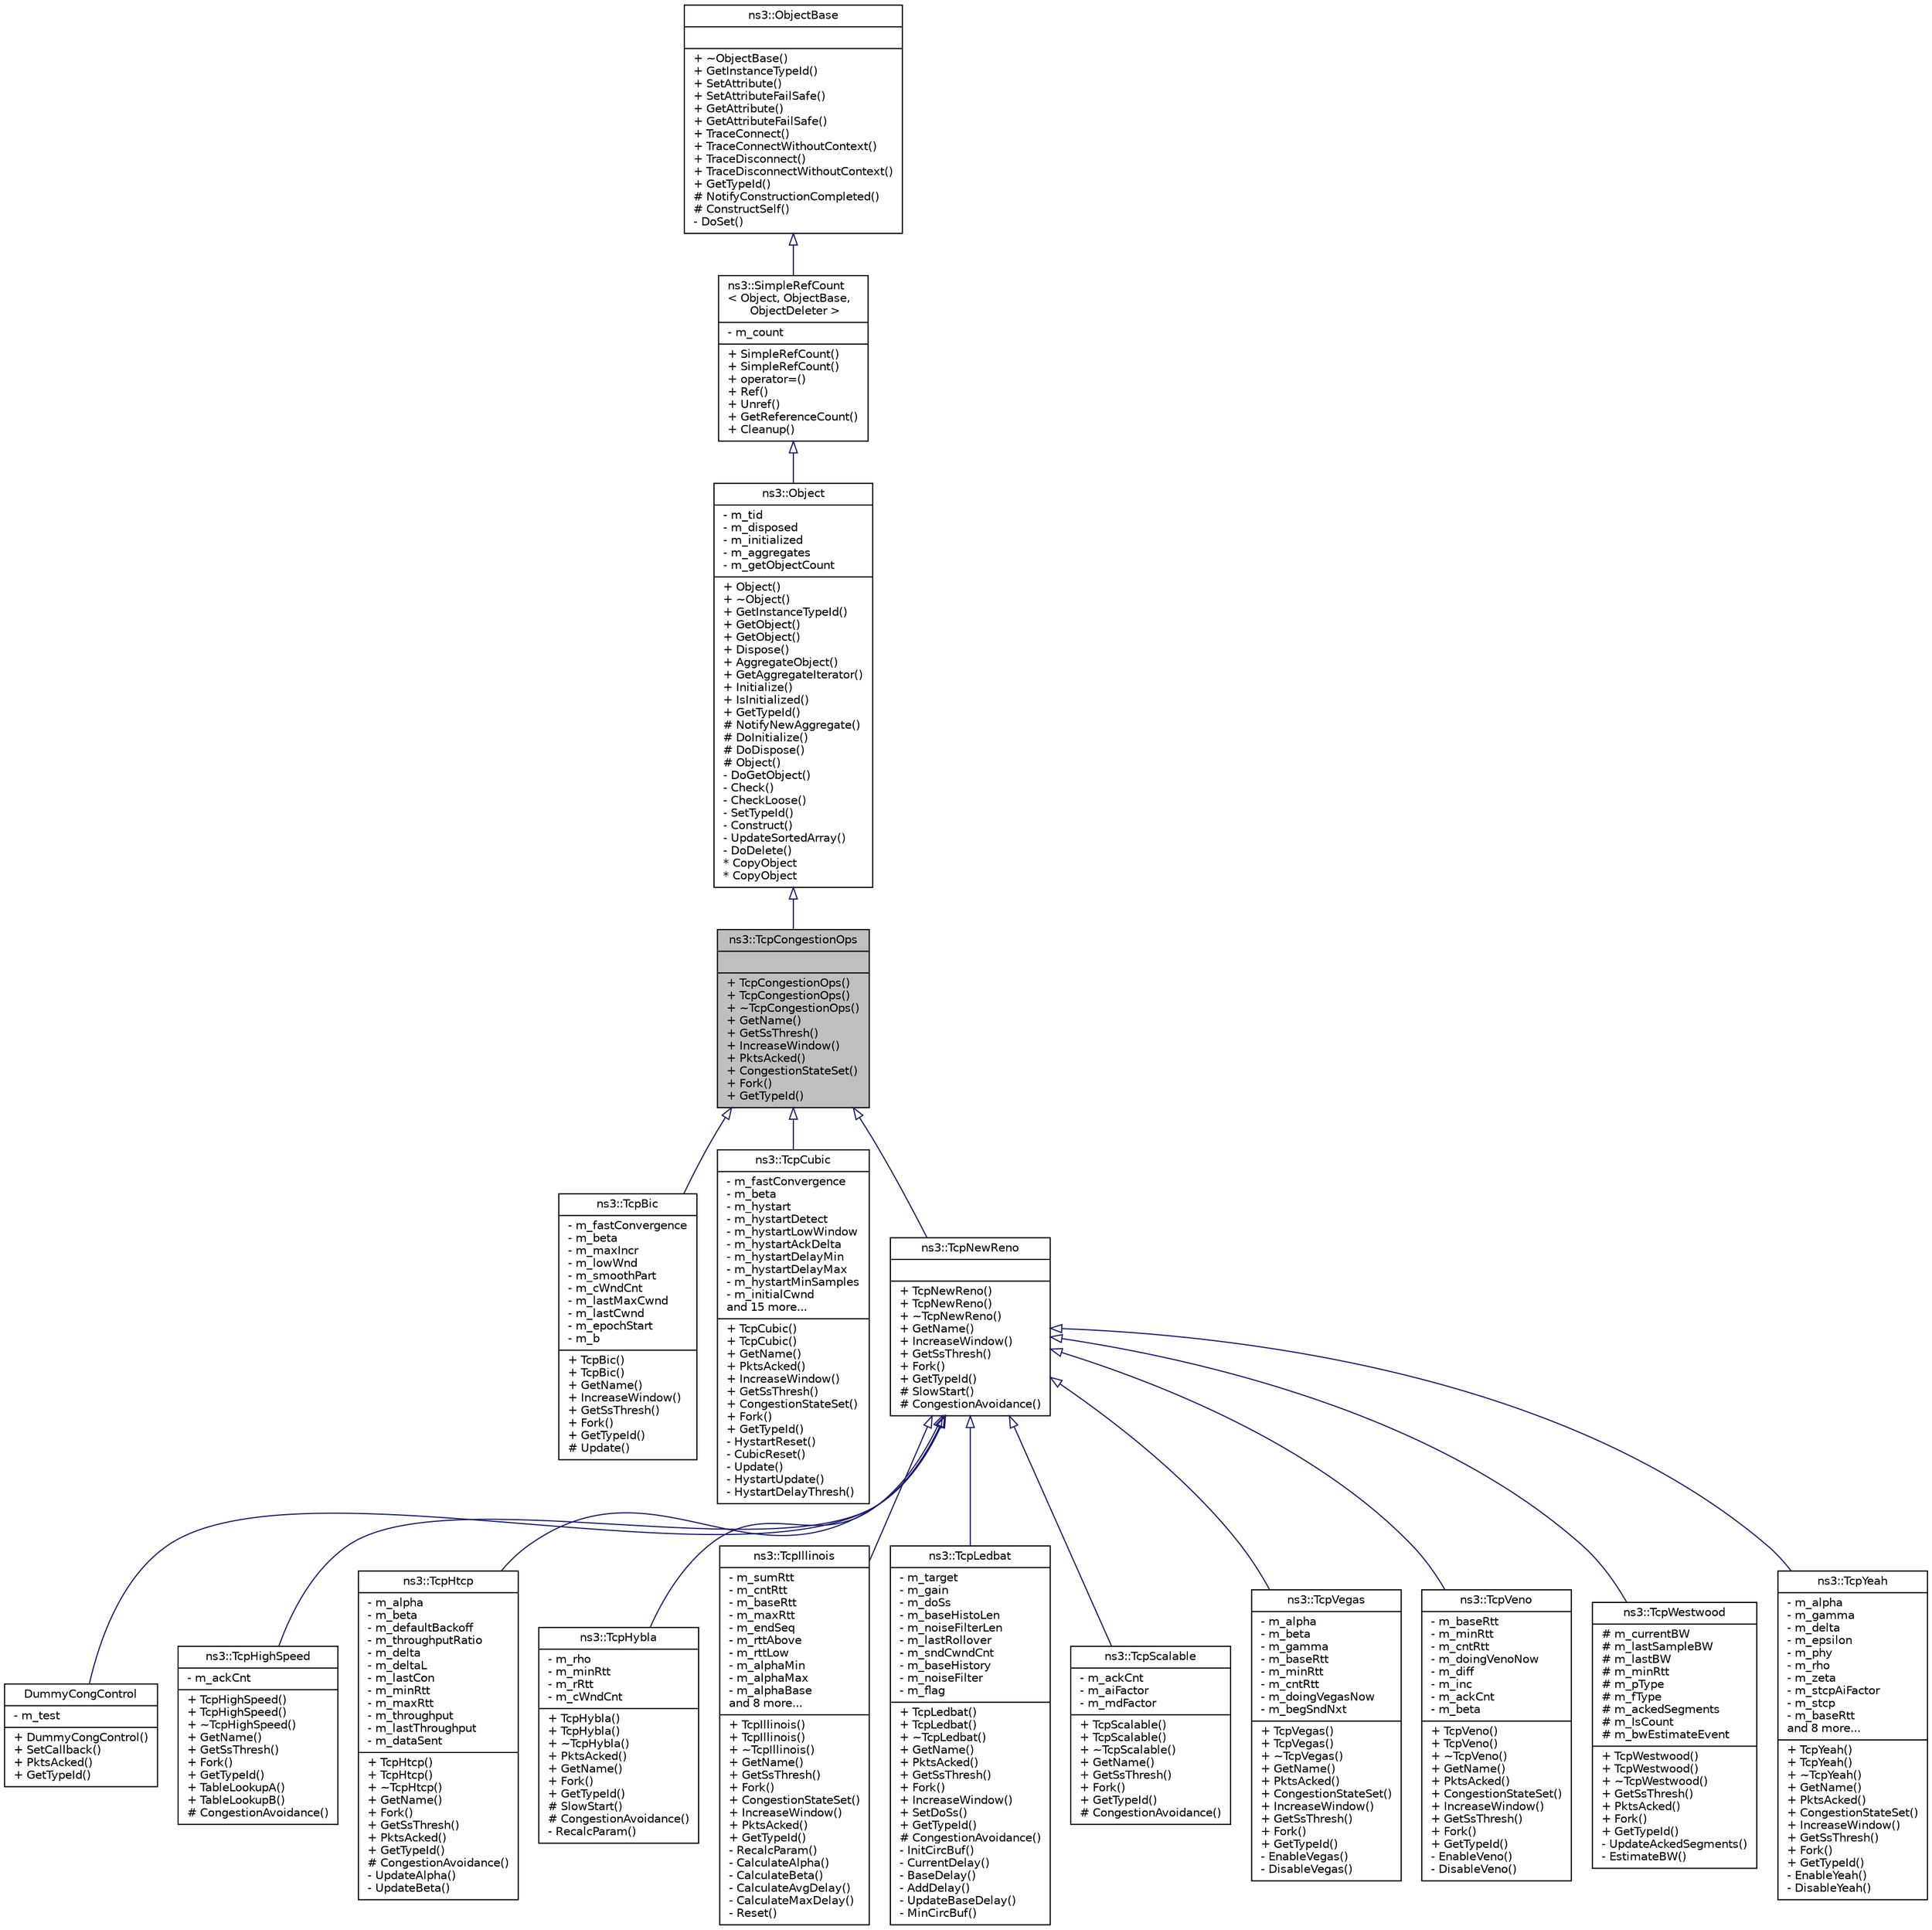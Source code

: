 digraph "ns3::TcpCongestionOps"
{
  edge [fontname="Helvetica",fontsize="10",labelfontname="Helvetica",labelfontsize="10"];
  node [fontname="Helvetica",fontsize="10",shape=record];
  Node1 [label="{ns3::TcpCongestionOps\n||+ TcpCongestionOps()\l+ TcpCongestionOps()\l+ ~TcpCongestionOps()\l+ GetName()\l+ GetSsThresh()\l+ IncreaseWindow()\l+ PktsAcked()\l+ CongestionStateSet()\l+ Fork()\l+ GetTypeId()\l}",height=0.2,width=0.4,color="black", fillcolor="grey75", style="filled", fontcolor="black"];
  Node2 -> Node1 [dir="back",color="midnightblue",fontsize="10",style="solid",arrowtail="onormal"];
  Node2 [label="{ns3::Object\n|- m_tid\l- m_disposed\l- m_initialized\l- m_aggregates\l- m_getObjectCount\l|+ Object()\l+ ~Object()\l+ GetInstanceTypeId()\l+ GetObject()\l+ GetObject()\l+ Dispose()\l+ AggregateObject()\l+ GetAggregateIterator()\l+ Initialize()\l+ IsInitialized()\l+ GetTypeId()\l# NotifyNewAggregate()\l# DoInitialize()\l# DoDispose()\l# Object()\l- DoGetObject()\l- Check()\l- CheckLoose()\l- SetTypeId()\l- Construct()\l- UpdateSortedArray()\l- DoDelete()\l* CopyObject\l* CopyObject\l}",height=0.2,width=0.4,color="black", fillcolor="white", style="filled",URL="$d9/d77/classns3_1_1Object.html",tooltip="A base class which provides memory management and object aggregation. "];
  Node3 -> Node2 [dir="back",color="midnightblue",fontsize="10",style="solid",arrowtail="onormal"];
  Node3 [label="{ns3::SimpleRefCount\l\< Object, ObjectBase,\l ObjectDeleter \>\n|- m_count\l|+ SimpleRefCount()\l+ SimpleRefCount()\l+ operator=()\l+ Ref()\l+ Unref()\l+ GetReferenceCount()\l+ Cleanup()\l}",height=0.2,width=0.4,color="black", fillcolor="white", style="filled",URL="$da/da1/classns3_1_1SimpleRefCount.html"];
  Node4 -> Node3 [dir="back",color="midnightblue",fontsize="10",style="solid",arrowtail="onormal"];
  Node4 [label="{ns3::ObjectBase\n||+ ~ObjectBase()\l+ GetInstanceTypeId()\l+ SetAttribute()\l+ SetAttributeFailSafe()\l+ GetAttribute()\l+ GetAttributeFailSafe()\l+ TraceConnect()\l+ TraceConnectWithoutContext()\l+ TraceDisconnect()\l+ TraceDisconnectWithoutContext()\l+ GetTypeId()\l# NotifyConstructionCompleted()\l# ConstructSelf()\l- DoSet()\l}",height=0.2,width=0.4,color="black", fillcolor="white", style="filled",URL="$d2/dac/classns3_1_1ObjectBase.html",tooltip="Anchor the ns-3 type and attribute system. "];
  Node1 -> Node5 [dir="back",color="midnightblue",fontsize="10",style="solid",arrowtail="onormal"];
  Node5 [label="{ns3::TcpBic\n|- m_fastConvergence\l- m_beta\l- m_maxIncr\l- m_lowWnd\l- m_smoothPart\l- m_cWndCnt\l- m_lastMaxCwnd\l- m_lastCwnd\l- m_epochStart\l- m_b\l|+ TcpBic()\l+ TcpBic()\l+ GetName()\l+ IncreaseWindow()\l+ GetSsThresh()\l+ Fork()\l+ GetTypeId()\l# Update()\l}",height=0.2,width=0.4,color="black", fillcolor="white", style="filled",URL="$d2/d64/classns3_1_1TcpBic.html",tooltip="BIC congestion control algorithm. "];
  Node1 -> Node6 [dir="back",color="midnightblue",fontsize="10",style="solid",arrowtail="onormal"];
  Node6 [label="{ns3::TcpCubic\n|- m_fastConvergence\l- m_beta\l- m_hystart\l- m_hystartDetect\l- m_hystartLowWindow\l- m_hystartAckDelta\l- m_hystartDelayMin\l- m_hystartDelayMax\l- m_hystartMinSamples\l- m_initialCwnd\land 15 more...\l|+ TcpCubic()\l+ TcpCubic()\l+ GetName()\l+ PktsAcked()\l+ IncreaseWindow()\l+ GetSsThresh()\l+ CongestionStateSet()\l+ Fork()\l+ GetTypeId()\l- HystartReset()\l- CubicReset()\l- Update()\l- HystartUpdate()\l- HystartDelayThresh()\l}",height=0.2,width=0.4,color="black", fillcolor="white", style="filled",URL="$d3/dc3/classns3_1_1TcpCubic.html",tooltip="The Cubic Congestion Control Algorithm. "];
  Node1 -> Node7 [dir="back",color="midnightblue",fontsize="10",style="solid",arrowtail="onormal"];
  Node7 [label="{ns3::TcpNewReno\n||+ TcpNewReno()\l+ TcpNewReno()\l+ ~TcpNewReno()\l+ GetName()\l+ IncreaseWindow()\l+ GetSsThresh()\l+ Fork()\l+ GetTypeId()\l# SlowStart()\l# CongestionAvoidance()\l}",height=0.2,width=0.4,color="black", fillcolor="white", style="filled",URL="$d9/d54/classns3_1_1TcpNewReno.html",tooltip="The NewReno implementation. "];
  Node7 -> Node8 [dir="back",color="midnightblue",fontsize="10",style="solid",arrowtail="onormal"];
  Node8 [label="{DummyCongControl\n|- m_test\l|+ DummyCongControl()\l+ SetCallback()\l+ PktsAcked()\l+ GetTypeId()\l}",height=0.2,width=0.4,color="black", fillcolor="white", style="filled",URL="$d5/d47/classDummyCongControl.html",tooltip="Behaves as NewReno, except that each time PktsAcked is called, a notification is sent to TcpPktsAcked..."];
  Node7 -> Node9 [dir="back",color="midnightblue",fontsize="10",style="solid",arrowtail="onormal"];
  Node9 [label="{ns3::TcpHighSpeed\n|- m_ackCnt\l|+ TcpHighSpeed()\l+ TcpHighSpeed()\l+ ~TcpHighSpeed()\l+ GetName()\l+ GetSsThresh()\l+ Fork()\l+ GetTypeId()\l+ TableLookupA()\l+ TableLookupB()\l# CongestionAvoidance()\l}",height=0.2,width=0.4,color="black", fillcolor="white", style="filled",URL="$d8/d6f/classns3_1_1TcpHighSpeed.html",tooltip="An implementation of TCP HighSpeed. "];
  Node7 -> Node10 [dir="back",color="midnightblue",fontsize="10",style="solid",arrowtail="onormal"];
  Node10 [label="{ns3::TcpHtcp\n|- m_alpha\l- m_beta\l- m_defaultBackoff\l- m_throughputRatio\l- m_delta\l- m_deltaL\l- m_lastCon\l- m_minRtt\l- m_maxRtt\l- m_throughput\l- m_lastThroughput\l- m_dataSent\l|+ TcpHtcp()\l+ TcpHtcp()\l+ ~TcpHtcp()\l+ GetName()\l+ Fork()\l+ GetSsThresh()\l+ PktsAcked()\l+ GetTypeId()\l# CongestionAvoidance()\l- UpdateAlpha()\l- UpdateBeta()\l}",height=0.2,width=0.4,color="black", fillcolor="white", style="filled",URL="$d0/d2c/classns3_1_1TcpHtcp.html",tooltip="An implementation of the H-TCP variant of TCP. "];
  Node7 -> Node11 [dir="back",color="midnightblue",fontsize="10",style="solid",arrowtail="onormal"];
  Node11 [label="{ns3::TcpHybla\n|- m_rho\l- m_minRtt\l- m_rRtt\l- m_cWndCnt\l|+ TcpHybla()\l+ TcpHybla()\l+ ~TcpHybla()\l+ PktsAcked()\l+ GetName()\l+ Fork()\l+ GetTypeId()\l# SlowStart()\l# CongestionAvoidance()\l- RecalcParam()\l}",height=0.2,width=0.4,color="black", fillcolor="white", style="filled",URL="$d6/def/classns3_1_1TcpHybla.html",tooltip="Implementation of the TCP Hybla algorithm. "];
  Node7 -> Node12 [dir="back",color="midnightblue",fontsize="10",style="solid",arrowtail="onormal"];
  Node12 [label="{ns3::TcpIllinois\n|- m_sumRtt\l- m_cntRtt\l- m_baseRtt\l- m_maxRtt\l- m_endSeq\l- m_rttAbove\l- m_rttLow\l- m_alphaMin\l- m_alphaMax\l- m_alphaBase\land 8 more...\l|+ TcpIllinois()\l+ TcpIllinois()\l+ ~TcpIllinois()\l+ GetName()\l+ GetSsThresh()\l+ Fork()\l+ CongestionStateSet()\l+ IncreaseWindow()\l+ PktsAcked()\l+ GetTypeId()\l- RecalcParam()\l- CalculateAlpha()\l- CalculateBeta()\l- CalculateAvgDelay()\l- CalculateMaxDelay()\l- Reset()\l}",height=0.2,width=0.4,color="black", fillcolor="white", style="filled",URL="$dc/dd1/classns3_1_1TcpIllinois.html",tooltip="An implementation of TCP Illinois algorithm. "];
  Node7 -> Node13 [dir="back",color="midnightblue",fontsize="10",style="solid",arrowtail="onormal"];
  Node13 [label="{ns3::TcpLedbat\n|- m_target\l- m_gain\l- m_doSs\l- m_baseHistoLen\l- m_noiseFilterLen\l- m_lastRollover\l- m_sndCwndCnt\l- m_baseHistory\l- m_noiseFilter\l- m_flag\l|+ TcpLedbat()\l+ TcpLedbat()\l+ ~TcpLedbat()\l+ GetName()\l+ PktsAcked()\l+ GetSsThresh()\l+ Fork()\l+ IncreaseWindow()\l+ SetDoSs()\l+ GetTypeId()\l# CongestionAvoidance()\l- InitCircBuf()\l- CurrentDelay()\l- BaseDelay()\l- AddDelay()\l- UpdateBaseDelay()\l- MinCircBuf()\l}",height=0.2,width=0.4,color="black", fillcolor="white", style="filled",URL="$dc/d18/classns3_1_1TcpLedbat.html",tooltip="An implementation of LEDBAT. "];
  Node7 -> Node14 [dir="back",color="midnightblue",fontsize="10",style="solid",arrowtail="onormal"];
  Node14 [label="{ns3::TcpScalable\n|- m_ackCnt\l- m_aiFactor\l- m_mdFactor\l|+ TcpScalable()\l+ TcpScalable()\l+ ~TcpScalable()\l+ GetName()\l+ GetSsThresh()\l+ Fork()\l+ GetTypeId()\l# CongestionAvoidance()\l}",height=0.2,width=0.4,color="black", fillcolor="white", style="filled",URL="$d1/d8f/classns3_1_1TcpScalable.html",tooltip="An implementation of TCP Scalable. "];
  Node7 -> Node15 [dir="back",color="midnightblue",fontsize="10",style="solid",arrowtail="onormal"];
  Node15 [label="{ns3::TcpVegas\n|- m_alpha\l- m_beta\l- m_gamma\l- m_baseRtt\l- m_minRtt\l- m_cntRtt\l- m_doingVegasNow\l- m_begSndNxt\l|+ TcpVegas()\l+ TcpVegas()\l+ ~TcpVegas()\l+ GetName()\l+ PktsAcked()\l+ CongestionStateSet()\l+ IncreaseWindow()\l+ GetSsThresh()\l+ Fork()\l+ GetTypeId()\l- EnableVegas()\l- DisableVegas()\l}",height=0.2,width=0.4,color="black", fillcolor="white", style="filled",URL="$da/d38/classns3_1_1TcpVegas.html",tooltip="An implementation of TCP Vegas. "];
  Node7 -> Node16 [dir="back",color="midnightblue",fontsize="10",style="solid",arrowtail="onormal"];
  Node16 [label="{ns3::TcpVeno\n|- m_baseRtt\l- m_minRtt\l- m_cntRtt\l- m_doingVenoNow\l- m_diff\l- m_inc\l- m_ackCnt\l- m_beta\l|+ TcpVeno()\l+ TcpVeno()\l+ ~TcpVeno()\l+ GetName()\l+ PktsAcked()\l+ CongestionStateSet()\l+ IncreaseWindow()\l+ GetSsThresh()\l+ Fork()\l+ GetTypeId()\l- EnableVeno()\l- DisableVeno()\l}",height=0.2,width=0.4,color="black", fillcolor="white", style="filled",URL="$df/d4d/classns3_1_1TcpVeno.html",tooltip="An implementation of TCP Veno. "];
  Node7 -> Node17 [dir="back",color="midnightblue",fontsize="10",style="solid",arrowtail="onormal"];
  Node17 [label="{ns3::TcpWestwood\n|# m_currentBW\l# m_lastSampleBW\l# m_lastBW\l# m_minRtt\l# m_pType\l# m_fType\l# m_ackedSegments\l# m_IsCount\l# m_bwEstimateEvent\l|+ TcpWestwood()\l+ TcpWestwood()\l+ ~TcpWestwood()\l+ GetSsThresh()\l+ PktsAcked()\l+ Fork()\l+ GetTypeId()\l- UpdateAckedSegments()\l- EstimateBW()\l}",height=0.2,width=0.4,color="black", fillcolor="white", style="filled",URL="$de/d56/classns3_1_1TcpWestwood.html",tooltip="An implementation of TCP Westwood and Westwood+. "];
  Node7 -> Node18 [dir="back",color="midnightblue",fontsize="10",style="solid",arrowtail="onormal"];
  Node18 [label="{ns3::TcpYeah\n|- m_alpha\l- m_gamma\l- m_delta\l- m_epsilon\l- m_phy\l- m_rho\l- m_zeta\l- m_stcpAiFactor\l- m_stcp\l- m_baseRtt\land 8 more...\l|+ TcpYeah()\l+ TcpYeah()\l+ ~TcpYeah()\l+ GetName()\l+ PktsAcked()\l+ CongestionStateSet()\l+ IncreaseWindow()\l+ GetSsThresh()\l+ Fork()\l+ GetTypeId()\l- EnableYeah()\l- DisableYeah()\l}",height=0.2,width=0.4,color="black", fillcolor="white", style="filled",URL="$d5/d18/classns3_1_1TcpYeah.html",tooltip="An implementation of TCP YeAH. "];
}
